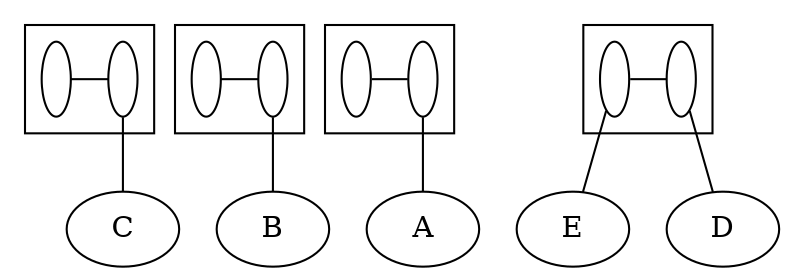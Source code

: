 digraph G {
compound=True;
C;
B;
A;
E;
D;
subgraph cluster_BEADC {
s_BEDA [fixedsize=True, width=0.2, label=" ", fillcolor=white];
s_C [fixedsize=True, width=0.2, label=" ", fillcolor=white];
subgraph  {
rank=same;
s_BEDA -> s_C  [arrowhead=none];
}

}

subgraph cluster_BEDA {
s_EDA [fixedsize=True, width=0.2, label=" ", fillcolor=white];
s_B [fixedsize=True, width=0.2, label=" ", fillcolor=white];
subgraph  {
rank=same;
s_EDA -> s_B  [arrowhead=none];
}

}

subgraph cluster_EDA {
s_ED [fixedsize=True, width=0.2, label=" ", fillcolor=white];
s_A [fixedsize=True, width=0.2, label=" ", fillcolor=white];
subgraph  {
rank=same;
s_ED -> s_A  [arrowhead=none];
}

}

subgraph cluster_ED {
s_E [fixedsize=True, width=0.2, label=" ", fillcolor=white];
s_D [fixedsize=True, width=0.2, label=" ", fillcolor=white];
subgraph  {
rank=same;
s_E -> s_D  [arrowhead=none];
}

}

s_C -> C  [arrowhead=none];
s_B -> B  [arrowhead=none];
s_A -> A  [arrowhead=none];
s_E -> E  [arrowhead=none];
s_D -> D  [arrowhead=none];
}
